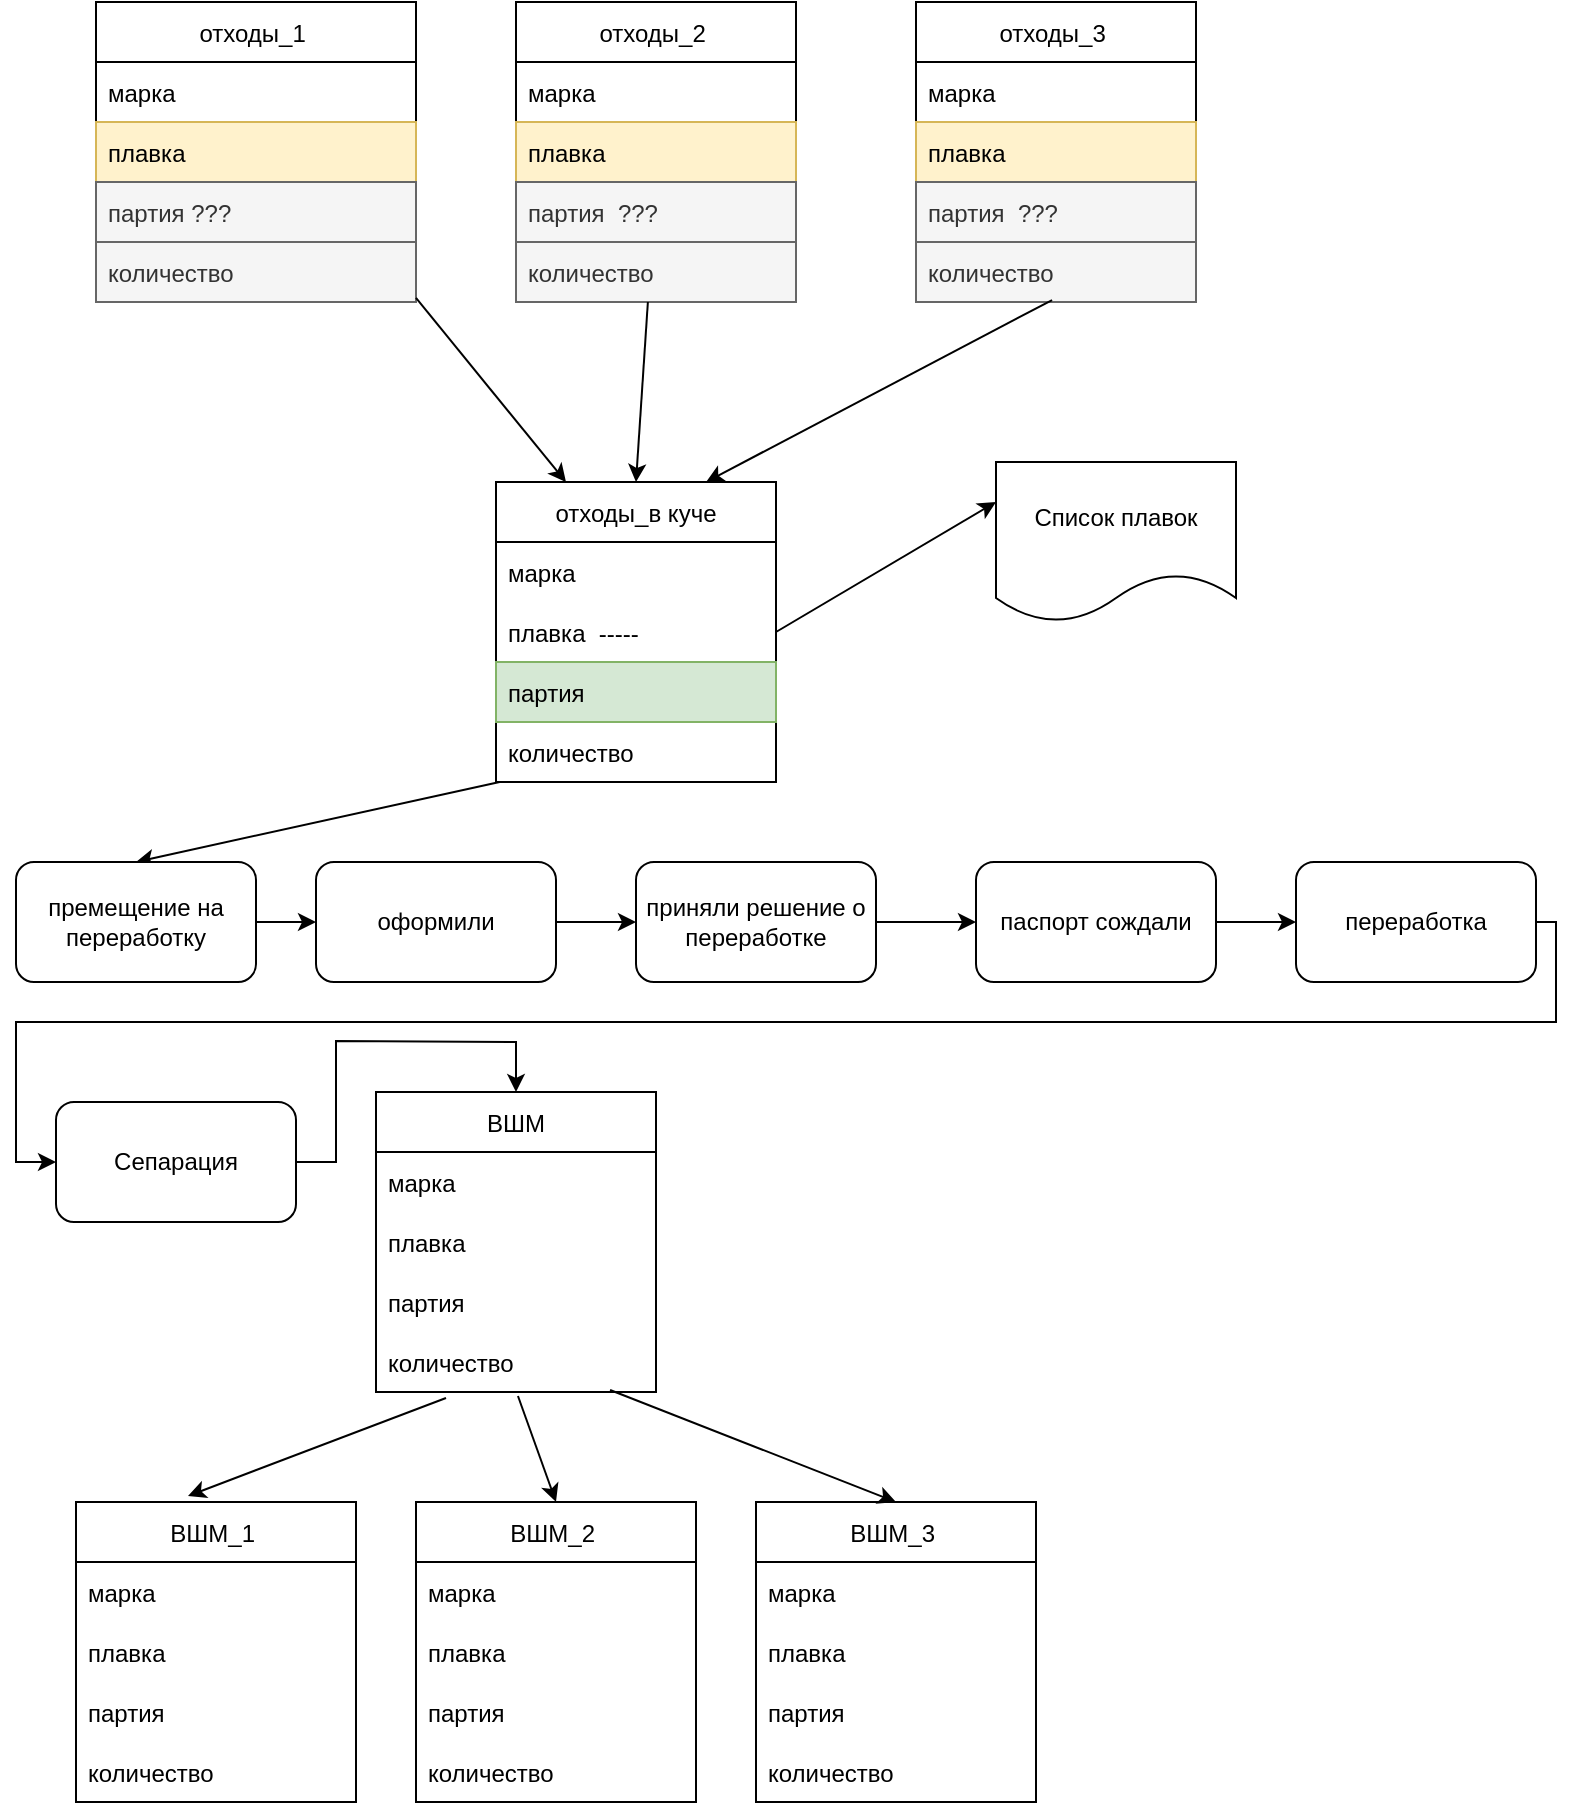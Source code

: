 <mxfile version="20.2.6" type="github">
  <diagram id="C5RBs43oDa-KdzZeNtuy" name="Page-1">
    <mxGraphModel dx="1422" dy="857" grid="1" gridSize="10" guides="1" tooltips="1" connect="1" arrows="1" fold="1" page="1" pageScale="1" pageWidth="827" pageHeight="1169" math="0" shadow="0">
      <root>
        <mxCell id="WIyWlLk6GJQsqaUBKTNV-0" />
        <mxCell id="WIyWlLk6GJQsqaUBKTNV-1" parent="WIyWlLk6GJQsqaUBKTNV-0" />
        <mxCell id="nXCJfBW9uUT3GyUU5Cja-1" value="отходы_1 " style="swimlane;fontStyle=0;childLayout=stackLayout;horizontal=1;startSize=30;horizontalStack=0;resizeParent=1;resizeParentMax=0;resizeLast=0;collapsible=1;marginBottom=0;" vertex="1" parent="WIyWlLk6GJQsqaUBKTNV-1">
          <mxGeometry x="60" y="40" width="160" height="150" as="geometry" />
        </mxCell>
        <mxCell id="nXCJfBW9uUT3GyUU5Cja-2" value="марка" style="text;strokeColor=none;fillColor=none;align=left;verticalAlign=middle;spacingLeft=4;spacingRight=4;overflow=hidden;points=[[0,0.5],[1,0.5]];portConstraint=eastwest;rotatable=0;" vertex="1" parent="nXCJfBW9uUT3GyUU5Cja-1">
          <mxGeometry y="30" width="160" height="30" as="geometry" />
        </mxCell>
        <mxCell id="nXCJfBW9uUT3GyUU5Cja-3" value="плавка" style="text;strokeColor=#d6b656;fillColor=#fff2cc;align=left;verticalAlign=middle;spacingLeft=4;spacingRight=4;overflow=hidden;points=[[0,0.5],[1,0.5]];portConstraint=eastwest;rotatable=0;" vertex="1" parent="nXCJfBW9uUT3GyUU5Cja-1">
          <mxGeometry y="60" width="160" height="30" as="geometry" />
        </mxCell>
        <mxCell id="nXCJfBW9uUT3GyUU5Cja-4" value="партия ???" style="text;strokeColor=#666666;fillColor=#f5f5f5;align=left;verticalAlign=middle;spacingLeft=4;spacingRight=4;overflow=hidden;points=[[0,0.5],[1,0.5]];portConstraint=eastwest;rotatable=0;fontColor=#333333;" vertex="1" parent="nXCJfBW9uUT3GyUU5Cja-1">
          <mxGeometry y="90" width="160" height="30" as="geometry" />
        </mxCell>
        <mxCell id="nXCJfBW9uUT3GyUU5Cja-5" value="количество" style="text;strokeColor=#666666;fillColor=#f5f5f5;align=left;verticalAlign=middle;spacingLeft=4;spacingRight=4;overflow=hidden;points=[[0,0.5],[1,0.5]];portConstraint=eastwest;rotatable=0;fontColor=#333333;" vertex="1" parent="nXCJfBW9uUT3GyUU5Cja-1">
          <mxGeometry y="120" width="160" height="30" as="geometry" />
        </mxCell>
        <mxCell id="nXCJfBW9uUT3GyUU5Cja-6" value="отходы_2 " style="swimlane;fontStyle=0;childLayout=stackLayout;horizontal=1;startSize=30;horizontalStack=0;resizeParent=1;resizeParentMax=0;resizeLast=0;collapsible=1;marginBottom=0;" vertex="1" parent="WIyWlLk6GJQsqaUBKTNV-1">
          <mxGeometry x="270" y="40" width="140" height="150" as="geometry" />
        </mxCell>
        <mxCell id="nXCJfBW9uUT3GyUU5Cja-7" value="марка" style="text;strokeColor=none;fillColor=none;align=left;verticalAlign=middle;spacingLeft=4;spacingRight=4;overflow=hidden;points=[[0,0.5],[1,0.5]];portConstraint=eastwest;rotatable=0;" vertex="1" parent="nXCJfBW9uUT3GyUU5Cja-6">
          <mxGeometry y="30" width="140" height="30" as="geometry" />
        </mxCell>
        <mxCell id="nXCJfBW9uUT3GyUU5Cja-8" value="плавка" style="text;strokeColor=#d6b656;fillColor=#fff2cc;align=left;verticalAlign=middle;spacingLeft=4;spacingRight=4;overflow=hidden;points=[[0,0.5],[1,0.5]];portConstraint=eastwest;rotatable=0;" vertex="1" parent="nXCJfBW9uUT3GyUU5Cja-6">
          <mxGeometry y="60" width="140" height="30" as="geometry" />
        </mxCell>
        <mxCell id="nXCJfBW9uUT3GyUU5Cja-9" value="партия  ???" style="text;strokeColor=#666666;fillColor=#f5f5f5;align=left;verticalAlign=middle;spacingLeft=4;spacingRight=4;overflow=hidden;points=[[0,0.5],[1,0.5]];portConstraint=eastwest;rotatable=0;fontColor=#333333;" vertex="1" parent="nXCJfBW9uUT3GyUU5Cja-6">
          <mxGeometry y="90" width="140" height="30" as="geometry" />
        </mxCell>
        <mxCell id="nXCJfBW9uUT3GyUU5Cja-10" value="количество" style="text;strokeColor=#666666;fillColor=#f5f5f5;align=left;verticalAlign=middle;spacingLeft=4;spacingRight=4;overflow=hidden;points=[[0,0.5],[1,0.5]];portConstraint=eastwest;rotatable=0;fontColor=#333333;" vertex="1" parent="nXCJfBW9uUT3GyUU5Cja-6">
          <mxGeometry y="120" width="140" height="30" as="geometry" />
        </mxCell>
        <mxCell id="nXCJfBW9uUT3GyUU5Cja-11" value="отходы_3 " style="swimlane;fontStyle=0;childLayout=stackLayout;horizontal=1;startSize=30;horizontalStack=0;resizeParent=1;resizeParentMax=0;resizeLast=0;collapsible=1;marginBottom=0;" vertex="1" parent="WIyWlLk6GJQsqaUBKTNV-1">
          <mxGeometry x="470" y="40" width="140" height="150" as="geometry">
            <mxRectangle x="470" y="40" width="100" height="30" as="alternateBounds" />
          </mxGeometry>
        </mxCell>
        <mxCell id="nXCJfBW9uUT3GyUU5Cja-12" value="марка" style="text;strokeColor=none;fillColor=none;align=left;verticalAlign=middle;spacingLeft=4;spacingRight=4;overflow=hidden;points=[[0,0.5],[1,0.5]];portConstraint=eastwest;rotatable=0;" vertex="1" parent="nXCJfBW9uUT3GyUU5Cja-11">
          <mxGeometry y="30" width="140" height="30" as="geometry" />
        </mxCell>
        <mxCell id="nXCJfBW9uUT3GyUU5Cja-13" value="плавка" style="text;strokeColor=#d6b656;fillColor=#fff2cc;align=left;verticalAlign=middle;spacingLeft=4;spacingRight=4;overflow=hidden;points=[[0,0.5],[1,0.5]];portConstraint=eastwest;rotatable=0;" vertex="1" parent="nXCJfBW9uUT3GyUU5Cja-11">
          <mxGeometry y="60" width="140" height="30" as="geometry" />
        </mxCell>
        <mxCell id="nXCJfBW9uUT3GyUU5Cja-14" value="партия  ???" style="text;strokeColor=#666666;fillColor=#f5f5f5;align=left;verticalAlign=middle;spacingLeft=4;spacingRight=4;overflow=hidden;points=[[0,0.5],[1,0.5]];portConstraint=eastwest;rotatable=0;fontColor=#333333;" vertex="1" parent="nXCJfBW9uUT3GyUU5Cja-11">
          <mxGeometry y="90" width="140" height="30" as="geometry" />
        </mxCell>
        <mxCell id="nXCJfBW9uUT3GyUU5Cja-15" value="количество" style="text;strokeColor=#666666;fillColor=#f5f5f5;align=left;verticalAlign=middle;spacingLeft=4;spacingRight=4;overflow=hidden;points=[[0,0.5],[1,0.5]];portConstraint=eastwest;rotatable=0;fontColor=#333333;" vertex="1" parent="nXCJfBW9uUT3GyUU5Cja-11">
          <mxGeometry y="120" width="140" height="30" as="geometry" />
        </mxCell>
        <mxCell id="nXCJfBW9uUT3GyUU5Cja-16" value="отходы_в куче" style="swimlane;fontStyle=0;childLayout=stackLayout;horizontal=1;startSize=30;horizontalStack=0;resizeParent=1;resizeParentMax=0;resizeLast=0;collapsible=1;marginBottom=0;" vertex="1" parent="WIyWlLk6GJQsqaUBKTNV-1">
          <mxGeometry x="260" y="280" width="140" height="150" as="geometry" />
        </mxCell>
        <mxCell id="nXCJfBW9uUT3GyUU5Cja-17" value="марка" style="text;strokeColor=none;fillColor=none;align=left;verticalAlign=middle;spacingLeft=4;spacingRight=4;overflow=hidden;points=[[0,0.5],[1,0.5]];portConstraint=eastwest;rotatable=0;" vertex="1" parent="nXCJfBW9uUT3GyUU5Cja-16">
          <mxGeometry y="30" width="140" height="30" as="geometry" />
        </mxCell>
        <mxCell id="nXCJfBW9uUT3GyUU5Cja-18" value="плавка  -----" style="text;strokeColor=none;fillColor=none;align=left;verticalAlign=middle;spacingLeft=4;spacingRight=4;overflow=hidden;points=[[0,0.5],[1,0.5]];portConstraint=eastwest;rotatable=0;" vertex="1" parent="nXCJfBW9uUT3GyUU5Cja-16">
          <mxGeometry y="60" width="140" height="30" as="geometry" />
        </mxCell>
        <mxCell id="nXCJfBW9uUT3GyUU5Cja-19" value="партия" style="text;strokeColor=#82b366;fillColor=#d5e8d4;align=left;verticalAlign=middle;spacingLeft=4;spacingRight=4;overflow=hidden;points=[[0,0.5],[1,0.5]];portConstraint=eastwest;rotatable=0;" vertex="1" parent="nXCJfBW9uUT3GyUU5Cja-16">
          <mxGeometry y="90" width="140" height="30" as="geometry" />
        </mxCell>
        <mxCell id="nXCJfBW9uUT3GyUU5Cja-20" value="количество" style="text;strokeColor=none;fillColor=none;align=left;verticalAlign=middle;spacingLeft=4;spacingRight=4;overflow=hidden;points=[[0,0.5],[1,0.5]];portConstraint=eastwest;rotatable=0;" vertex="1" parent="nXCJfBW9uUT3GyUU5Cja-16">
          <mxGeometry y="120" width="140" height="30" as="geometry" />
        </mxCell>
        <mxCell id="nXCJfBW9uUT3GyUU5Cja-21" value="" style="endArrow=classic;html=1;rounded=0;exitX=1;exitY=0.933;exitDx=0;exitDy=0;exitPerimeter=0;entryX=0.25;entryY=0;entryDx=0;entryDy=0;" edge="1" parent="WIyWlLk6GJQsqaUBKTNV-1" source="nXCJfBW9uUT3GyUU5Cja-5" target="nXCJfBW9uUT3GyUU5Cja-16">
          <mxGeometry width="50" height="50" relative="1" as="geometry">
            <mxPoint x="390" y="460" as="sourcePoint" />
            <mxPoint x="440" y="410" as="targetPoint" />
          </mxGeometry>
        </mxCell>
        <mxCell id="nXCJfBW9uUT3GyUU5Cja-22" value="" style="endArrow=classic;html=1;rounded=0;entryX=0.5;entryY=0;entryDx=0;entryDy=0;exitX=0.471;exitY=1;exitDx=0;exitDy=0;exitPerimeter=0;" edge="1" parent="WIyWlLk6GJQsqaUBKTNV-1" source="nXCJfBW9uUT3GyUU5Cja-10" target="nXCJfBW9uUT3GyUU5Cja-16">
          <mxGeometry width="50" height="50" relative="1" as="geometry">
            <mxPoint x="330" y="270" as="sourcePoint" />
            <mxPoint x="380" y="220" as="targetPoint" />
          </mxGeometry>
        </mxCell>
        <mxCell id="nXCJfBW9uUT3GyUU5Cja-23" value="" style="endArrow=classic;html=1;rounded=0;exitX=0.486;exitY=0.967;exitDx=0;exitDy=0;exitPerimeter=0;entryX=0.75;entryY=0;entryDx=0;entryDy=0;" edge="1" parent="WIyWlLk6GJQsqaUBKTNV-1" source="nXCJfBW9uUT3GyUU5Cja-15" target="nXCJfBW9uUT3GyUU5Cja-16">
          <mxGeometry width="50" height="50" relative="1" as="geometry">
            <mxPoint x="470" y="350" as="sourcePoint" />
            <mxPoint x="520" y="300" as="targetPoint" />
          </mxGeometry>
        </mxCell>
        <mxCell id="nXCJfBW9uUT3GyUU5Cja-24" value="" style="endArrow=classic;html=1;rounded=0;entryX=0.5;entryY=0;entryDx=0;entryDy=0;" edge="1" parent="WIyWlLk6GJQsqaUBKTNV-1" source="nXCJfBW9uUT3GyUU5Cja-20" target="nXCJfBW9uUT3GyUU5Cja-25">
          <mxGeometry width="50" height="50" relative="1" as="geometry">
            <mxPoint x="390" y="460" as="sourcePoint" />
            <mxPoint x="290" y="540" as="targetPoint" />
          </mxGeometry>
        </mxCell>
        <mxCell id="nXCJfBW9uUT3GyUU5Cja-25" value="премещение на переработку" style="rounded=1;whiteSpace=wrap;html=1;" vertex="1" parent="WIyWlLk6GJQsqaUBKTNV-1">
          <mxGeometry x="20" y="470" width="120" height="60" as="geometry" />
        </mxCell>
        <mxCell id="nXCJfBW9uUT3GyUU5Cja-26" value="оформили" style="rounded=1;whiteSpace=wrap;html=1;" vertex="1" parent="WIyWlLk6GJQsqaUBKTNV-1">
          <mxGeometry x="170" y="470" width="120" height="60" as="geometry" />
        </mxCell>
        <mxCell id="nXCJfBW9uUT3GyUU5Cja-27" value="" style="endArrow=classic;html=1;rounded=0;exitX=1;exitY=0.5;exitDx=0;exitDy=0;entryX=0;entryY=0.5;entryDx=0;entryDy=0;" edge="1" parent="WIyWlLk6GJQsqaUBKTNV-1" source="nXCJfBW9uUT3GyUU5Cja-25" target="nXCJfBW9uUT3GyUU5Cja-26">
          <mxGeometry width="50" height="50" relative="1" as="geometry">
            <mxPoint x="390" y="460" as="sourcePoint" />
            <mxPoint x="440" y="410" as="targetPoint" />
          </mxGeometry>
        </mxCell>
        <mxCell id="nXCJfBW9uUT3GyUU5Cja-28" value="приняли решение о переработке" style="rounded=1;whiteSpace=wrap;html=1;" vertex="1" parent="WIyWlLk6GJQsqaUBKTNV-1">
          <mxGeometry x="330" y="470" width="120" height="60" as="geometry" />
        </mxCell>
        <mxCell id="nXCJfBW9uUT3GyUU5Cja-29" value="" style="endArrow=classic;html=1;rounded=0;exitX=1;exitY=0.5;exitDx=0;exitDy=0;entryX=0;entryY=0.5;entryDx=0;entryDy=0;" edge="1" parent="WIyWlLk6GJQsqaUBKTNV-1" source="nXCJfBW9uUT3GyUU5Cja-26" target="nXCJfBW9uUT3GyUU5Cja-28">
          <mxGeometry width="50" height="50" relative="1" as="geometry">
            <mxPoint x="510" y="660" as="sourcePoint" />
            <mxPoint x="560" y="610" as="targetPoint" />
          </mxGeometry>
        </mxCell>
        <mxCell id="nXCJfBW9uUT3GyUU5Cja-30" value="переработка" style="rounded=1;whiteSpace=wrap;html=1;" vertex="1" parent="WIyWlLk6GJQsqaUBKTNV-1">
          <mxGeometry x="660" y="470" width="120" height="60" as="geometry" />
        </mxCell>
        <mxCell id="nXCJfBW9uUT3GyUU5Cja-31" value="" style="endArrow=classic;html=1;rounded=0;exitX=1;exitY=0.5;exitDx=0;exitDy=0;entryX=0;entryY=0.5;entryDx=0;entryDy=0;" edge="1" parent="WIyWlLk6GJQsqaUBKTNV-1" source="nXCJfBW9uUT3GyUU5Cja-28" target="nXCJfBW9uUT3GyUU5Cja-62">
          <mxGeometry width="50" height="50" relative="1" as="geometry">
            <mxPoint x="580" y="630" as="sourcePoint" />
            <mxPoint x="630" y="580" as="targetPoint" />
          </mxGeometry>
        </mxCell>
        <mxCell id="nXCJfBW9uUT3GyUU5Cja-32" value="Сепарация" style="rounded=1;whiteSpace=wrap;html=1;" vertex="1" parent="WIyWlLk6GJQsqaUBKTNV-1">
          <mxGeometry x="40" y="590" width="120" height="60" as="geometry" />
        </mxCell>
        <mxCell id="nXCJfBW9uUT3GyUU5Cja-33" value="" style="endArrow=classic;html=1;rounded=0;exitX=1;exitY=0.5;exitDx=0;exitDy=0;entryX=0;entryY=0.5;entryDx=0;entryDy=0;" edge="1" parent="WIyWlLk6GJQsqaUBKTNV-1" source="nXCJfBW9uUT3GyUU5Cja-30" target="nXCJfBW9uUT3GyUU5Cja-32">
          <mxGeometry width="50" height="50" relative="1" as="geometry">
            <mxPoint x="730" y="640" as="sourcePoint" />
            <mxPoint x="20" y="640" as="targetPoint" />
            <Array as="points">
              <mxPoint x="790" y="500" />
              <mxPoint x="790" y="550" />
              <mxPoint x="20" y="550" />
              <mxPoint x="20" y="620" />
            </Array>
          </mxGeometry>
        </mxCell>
        <mxCell id="nXCJfBW9uUT3GyUU5Cja-34" value="ВШМ_1 " style="swimlane;fontStyle=0;childLayout=stackLayout;horizontal=1;startSize=30;horizontalStack=0;resizeParent=1;resizeParentMax=0;resizeLast=0;collapsible=1;marginBottom=0;" vertex="1" parent="WIyWlLk6GJQsqaUBKTNV-1">
          <mxGeometry x="50" y="790" width="140" height="150" as="geometry" />
        </mxCell>
        <mxCell id="nXCJfBW9uUT3GyUU5Cja-35" value="марка" style="text;strokeColor=none;fillColor=none;align=left;verticalAlign=middle;spacingLeft=4;spacingRight=4;overflow=hidden;points=[[0,0.5],[1,0.5]];portConstraint=eastwest;rotatable=0;" vertex="1" parent="nXCJfBW9uUT3GyUU5Cja-34">
          <mxGeometry y="30" width="140" height="30" as="geometry" />
        </mxCell>
        <mxCell id="nXCJfBW9uUT3GyUU5Cja-36" value="плавка" style="text;strokeColor=none;fillColor=none;align=left;verticalAlign=middle;spacingLeft=4;spacingRight=4;overflow=hidden;points=[[0,0.5],[1,0.5]];portConstraint=eastwest;rotatable=0;" vertex="1" parent="nXCJfBW9uUT3GyUU5Cja-34">
          <mxGeometry y="60" width="140" height="30" as="geometry" />
        </mxCell>
        <mxCell id="nXCJfBW9uUT3GyUU5Cja-37" value="партия" style="text;strokeColor=none;fillColor=none;align=left;verticalAlign=middle;spacingLeft=4;spacingRight=4;overflow=hidden;points=[[0,0.5],[1,0.5]];portConstraint=eastwest;rotatable=0;" vertex="1" parent="nXCJfBW9uUT3GyUU5Cja-34">
          <mxGeometry y="90" width="140" height="30" as="geometry" />
        </mxCell>
        <mxCell id="nXCJfBW9uUT3GyUU5Cja-38" value="количество" style="text;strokeColor=none;fillColor=none;align=left;verticalAlign=middle;spacingLeft=4;spacingRight=4;overflow=hidden;points=[[0,0.5],[1,0.5]];portConstraint=eastwest;rotatable=0;" vertex="1" parent="nXCJfBW9uUT3GyUU5Cja-34">
          <mxGeometry y="120" width="140" height="30" as="geometry" />
        </mxCell>
        <mxCell id="nXCJfBW9uUT3GyUU5Cja-39" value="ВШМ_2 " style="swimlane;fontStyle=0;childLayout=stackLayout;horizontal=1;startSize=30;horizontalStack=0;resizeParent=1;resizeParentMax=0;resizeLast=0;collapsible=1;marginBottom=0;" vertex="1" parent="WIyWlLk6GJQsqaUBKTNV-1">
          <mxGeometry x="220" y="790" width="140" height="150" as="geometry" />
        </mxCell>
        <mxCell id="nXCJfBW9uUT3GyUU5Cja-40" value="марка" style="text;strokeColor=none;fillColor=none;align=left;verticalAlign=middle;spacingLeft=4;spacingRight=4;overflow=hidden;points=[[0,0.5],[1,0.5]];portConstraint=eastwest;rotatable=0;" vertex="1" parent="nXCJfBW9uUT3GyUU5Cja-39">
          <mxGeometry y="30" width="140" height="30" as="geometry" />
        </mxCell>
        <mxCell id="nXCJfBW9uUT3GyUU5Cja-41" value="плавка" style="text;strokeColor=none;fillColor=none;align=left;verticalAlign=middle;spacingLeft=4;spacingRight=4;overflow=hidden;points=[[0,0.5],[1,0.5]];portConstraint=eastwest;rotatable=0;" vertex="1" parent="nXCJfBW9uUT3GyUU5Cja-39">
          <mxGeometry y="60" width="140" height="30" as="geometry" />
        </mxCell>
        <mxCell id="nXCJfBW9uUT3GyUU5Cja-42" value="партия" style="text;strokeColor=none;fillColor=none;align=left;verticalAlign=middle;spacingLeft=4;spacingRight=4;overflow=hidden;points=[[0,0.5],[1,0.5]];portConstraint=eastwest;rotatable=0;" vertex="1" parent="nXCJfBW9uUT3GyUU5Cja-39">
          <mxGeometry y="90" width="140" height="30" as="geometry" />
        </mxCell>
        <mxCell id="nXCJfBW9uUT3GyUU5Cja-43" value="количество" style="text;strokeColor=none;fillColor=none;align=left;verticalAlign=middle;spacingLeft=4;spacingRight=4;overflow=hidden;points=[[0,0.5],[1,0.5]];portConstraint=eastwest;rotatable=0;" vertex="1" parent="nXCJfBW9uUT3GyUU5Cja-39">
          <mxGeometry y="120" width="140" height="30" as="geometry" />
        </mxCell>
        <mxCell id="nXCJfBW9uUT3GyUU5Cja-44" value="ВШМ_3 " style="swimlane;fontStyle=0;childLayout=stackLayout;horizontal=1;startSize=30;horizontalStack=0;resizeParent=1;resizeParentMax=0;resizeLast=0;collapsible=1;marginBottom=0;" vertex="1" parent="WIyWlLk6GJQsqaUBKTNV-1">
          <mxGeometry x="390" y="790" width="140" height="150" as="geometry" />
        </mxCell>
        <mxCell id="nXCJfBW9uUT3GyUU5Cja-45" value="марка" style="text;strokeColor=none;fillColor=none;align=left;verticalAlign=middle;spacingLeft=4;spacingRight=4;overflow=hidden;points=[[0,0.5],[1,0.5]];portConstraint=eastwest;rotatable=0;" vertex="1" parent="nXCJfBW9uUT3GyUU5Cja-44">
          <mxGeometry y="30" width="140" height="30" as="geometry" />
        </mxCell>
        <mxCell id="nXCJfBW9uUT3GyUU5Cja-46" value="плавка" style="text;strokeColor=none;fillColor=none;align=left;verticalAlign=middle;spacingLeft=4;spacingRight=4;overflow=hidden;points=[[0,0.5],[1,0.5]];portConstraint=eastwest;rotatable=0;" vertex="1" parent="nXCJfBW9uUT3GyUU5Cja-44">
          <mxGeometry y="60" width="140" height="30" as="geometry" />
        </mxCell>
        <mxCell id="nXCJfBW9uUT3GyUU5Cja-47" value="партия" style="text;strokeColor=none;fillColor=none;align=left;verticalAlign=middle;spacingLeft=4;spacingRight=4;overflow=hidden;points=[[0,0.5],[1,0.5]];portConstraint=eastwest;rotatable=0;" vertex="1" parent="nXCJfBW9uUT3GyUU5Cja-44">
          <mxGeometry y="90" width="140" height="30" as="geometry" />
        </mxCell>
        <mxCell id="nXCJfBW9uUT3GyUU5Cja-48" value="количество" style="text;strokeColor=none;fillColor=none;align=left;verticalAlign=middle;spacingLeft=4;spacingRight=4;overflow=hidden;points=[[0,0.5],[1,0.5]];portConstraint=eastwest;rotatable=0;" vertex="1" parent="nXCJfBW9uUT3GyUU5Cja-44">
          <mxGeometry y="120" width="140" height="30" as="geometry" />
        </mxCell>
        <mxCell id="nXCJfBW9uUT3GyUU5Cja-49" value="ВШМ" style="swimlane;fontStyle=0;childLayout=stackLayout;horizontal=1;startSize=30;horizontalStack=0;resizeParent=1;resizeParentMax=0;resizeLast=0;collapsible=1;marginBottom=0;" vertex="1" parent="WIyWlLk6GJQsqaUBKTNV-1">
          <mxGeometry x="200" y="585" width="140" height="150" as="geometry" />
        </mxCell>
        <mxCell id="nXCJfBW9uUT3GyUU5Cja-50" value="марка" style="text;strokeColor=none;fillColor=none;align=left;verticalAlign=middle;spacingLeft=4;spacingRight=4;overflow=hidden;points=[[0,0.5],[1,0.5]];portConstraint=eastwest;rotatable=0;" vertex="1" parent="nXCJfBW9uUT3GyUU5Cja-49">
          <mxGeometry y="30" width="140" height="30" as="geometry" />
        </mxCell>
        <mxCell id="nXCJfBW9uUT3GyUU5Cja-51" value="плавка" style="text;strokeColor=none;fillColor=none;align=left;verticalAlign=middle;spacingLeft=4;spacingRight=4;overflow=hidden;points=[[0,0.5],[1,0.5]];portConstraint=eastwest;rotatable=0;" vertex="1" parent="nXCJfBW9uUT3GyUU5Cja-49">
          <mxGeometry y="60" width="140" height="30" as="geometry" />
        </mxCell>
        <mxCell id="nXCJfBW9uUT3GyUU5Cja-52" value="партия" style="text;strokeColor=none;fillColor=none;align=left;verticalAlign=middle;spacingLeft=4;spacingRight=4;overflow=hidden;points=[[0,0.5],[1,0.5]];portConstraint=eastwest;rotatable=0;" vertex="1" parent="nXCJfBW9uUT3GyUU5Cja-49">
          <mxGeometry y="90" width="140" height="30" as="geometry" />
        </mxCell>
        <mxCell id="nXCJfBW9uUT3GyUU5Cja-53" value="количество" style="text;strokeColor=none;fillColor=none;align=left;verticalAlign=middle;spacingLeft=4;spacingRight=4;overflow=hidden;points=[[0,0.5],[1,0.5]];portConstraint=eastwest;rotatable=0;" vertex="1" parent="nXCJfBW9uUT3GyUU5Cja-49">
          <mxGeometry y="120" width="140" height="30" as="geometry" />
        </mxCell>
        <mxCell id="nXCJfBW9uUT3GyUU5Cja-58" value="" style="endArrow=classic;html=1;rounded=0;exitX=1;exitY=0.5;exitDx=0;exitDy=0;" edge="1" parent="WIyWlLk6GJQsqaUBKTNV-1" source="nXCJfBW9uUT3GyUU5Cja-32" target="nXCJfBW9uUT3GyUU5Cja-49">
          <mxGeometry width="50" height="50" relative="1" as="geometry">
            <mxPoint x="160" y="609.5" as="sourcePoint" />
            <mxPoint x="340" y="560" as="targetPoint" />
            <Array as="points">
              <mxPoint x="180" y="620" />
              <mxPoint x="180" y="559.5" />
              <mxPoint x="270" y="560" />
            </Array>
          </mxGeometry>
        </mxCell>
        <mxCell id="nXCJfBW9uUT3GyUU5Cja-59" value="" style="endArrow=classic;html=1;rounded=0;exitX=0.25;exitY=1.1;exitDx=0;exitDy=0;exitPerimeter=0;entryX=0.4;entryY=-0.02;entryDx=0;entryDy=0;entryPerimeter=0;" edge="1" parent="WIyWlLk6GJQsqaUBKTNV-1" source="nXCJfBW9uUT3GyUU5Cja-53" target="nXCJfBW9uUT3GyUU5Cja-34">
          <mxGeometry width="50" height="50" relative="1" as="geometry">
            <mxPoint x="75" y="720" as="sourcePoint" />
            <mxPoint x="125" y="670" as="targetPoint" />
          </mxGeometry>
        </mxCell>
        <mxCell id="nXCJfBW9uUT3GyUU5Cja-60" value="" style="endArrow=classic;html=1;rounded=0;exitX=0.507;exitY=1.067;exitDx=0;exitDy=0;exitPerimeter=0;entryX=0.5;entryY=0;entryDx=0;entryDy=0;" edge="1" parent="WIyWlLk6GJQsqaUBKTNV-1" source="nXCJfBW9uUT3GyUU5Cja-53" target="nXCJfBW9uUT3GyUU5Cja-39">
          <mxGeometry width="50" height="50" relative="1" as="geometry">
            <mxPoint x="400" y="750" as="sourcePoint" />
            <mxPoint x="450" y="700" as="targetPoint" />
          </mxGeometry>
        </mxCell>
        <mxCell id="nXCJfBW9uUT3GyUU5Cja-61" value="" style="endArrow=classic;html=1;rounded=0;exitX=0.836;exitY=0.967;exitDx=0;exitDy=0;exitPerimeter=0;entryX=0.5;entryY=0;entryDx=0;entryDy=0;" edge="1" parent="WIyWlLk6GJQsqaUBKTNV-1" source="nXCJfBW9uUT3GyUU5Cja-53" target="nXCJfBW9uUT3GyUU5Cja-44">
          <mxGeometry width="50" height="50" relative="1" as="geometry">
            <mxPoint x="410" y="750" as="sourcePoint" />
            <mxPoint x="460" y="700" as="targetPoint" />
          </mxGeometry>
        </mxCell>
        <mxCell id="nXCJfBW9uUT3GyUU5Cja-62" value="паспорт сождали" style="rounded=1;whiteSpace=wrap;html=1;" vertex="1" parent="WIyWlLk6GJQsqaUBKTNV-1">
          <mxGeometry x="500" y="470" width="120" height="60" as="geometry" />
        </mxCell>
        <mxCell id="nXCJfBW9uUT3GyUU5Cja-64" value="" style="endArrow=classic;html=1;rounded=0;exitX=1;exitY=0.5;exitDx=0;exitDy=0;entryX=0;entryY=0.5;entryDx=0;entryDy=0;" edge="1" parent="WIyWlLk6GJQsqaUBKTNV-1" source="nXCJfBW9uUT3GyUU5Cja-62" target="nXCJfBW9uUT3GyUU5Cja-30">
          <mxGeometry width="50" height="50" relative="1" as="geometry">
            <mxPoint x="630" y="660" as="sourcePoint" />
            <mxPoint x="680" y="610" as="targetPoint" />
          </mxGeometry>
        </mxCell>
        <mxCell id="nXCJfBW9uUT3GyUU5Cja-65" value="Список плавок" style="shape=document;whiteSpace=wrap;html=1;boundedLbl=1;" vertex="1" parent="WIyWlLk6GJQsqaUBKTNV-1">
          <mxGeometry x="510" y="270" width="120" height="80" as="geometry" />
        </mxCell>
        <mxCell id="nXCJfBW9uUT3GyUU5Cja-66" value="" style="endArrow=classic;html=1;rounded=0;exitX=1;exitY=0.5;exitDx=0;exitDy=0;entryX=0;entryY=0.25;entryDx=0;entryDy=0;" edge="1" parent="WIyWlLk6GJQsqaUBKTNV-1" source="nXCJfBW9uUT3GyUU5Cja-18" target="nXCJfBW9uUT3GyUU5Cja-65">
          <mxGeometry width="50" height="50" relative="1" as="geometry">
            <mxPoint x="400" y="375" as="sourcePoint" />
            <mxPoint x="470.711" y="325" as="targetPoint" />
          </mxGeometry>
        </mxCell>
      </root>
    </mxGraphModel>
  </diagram>
</mxfile>
